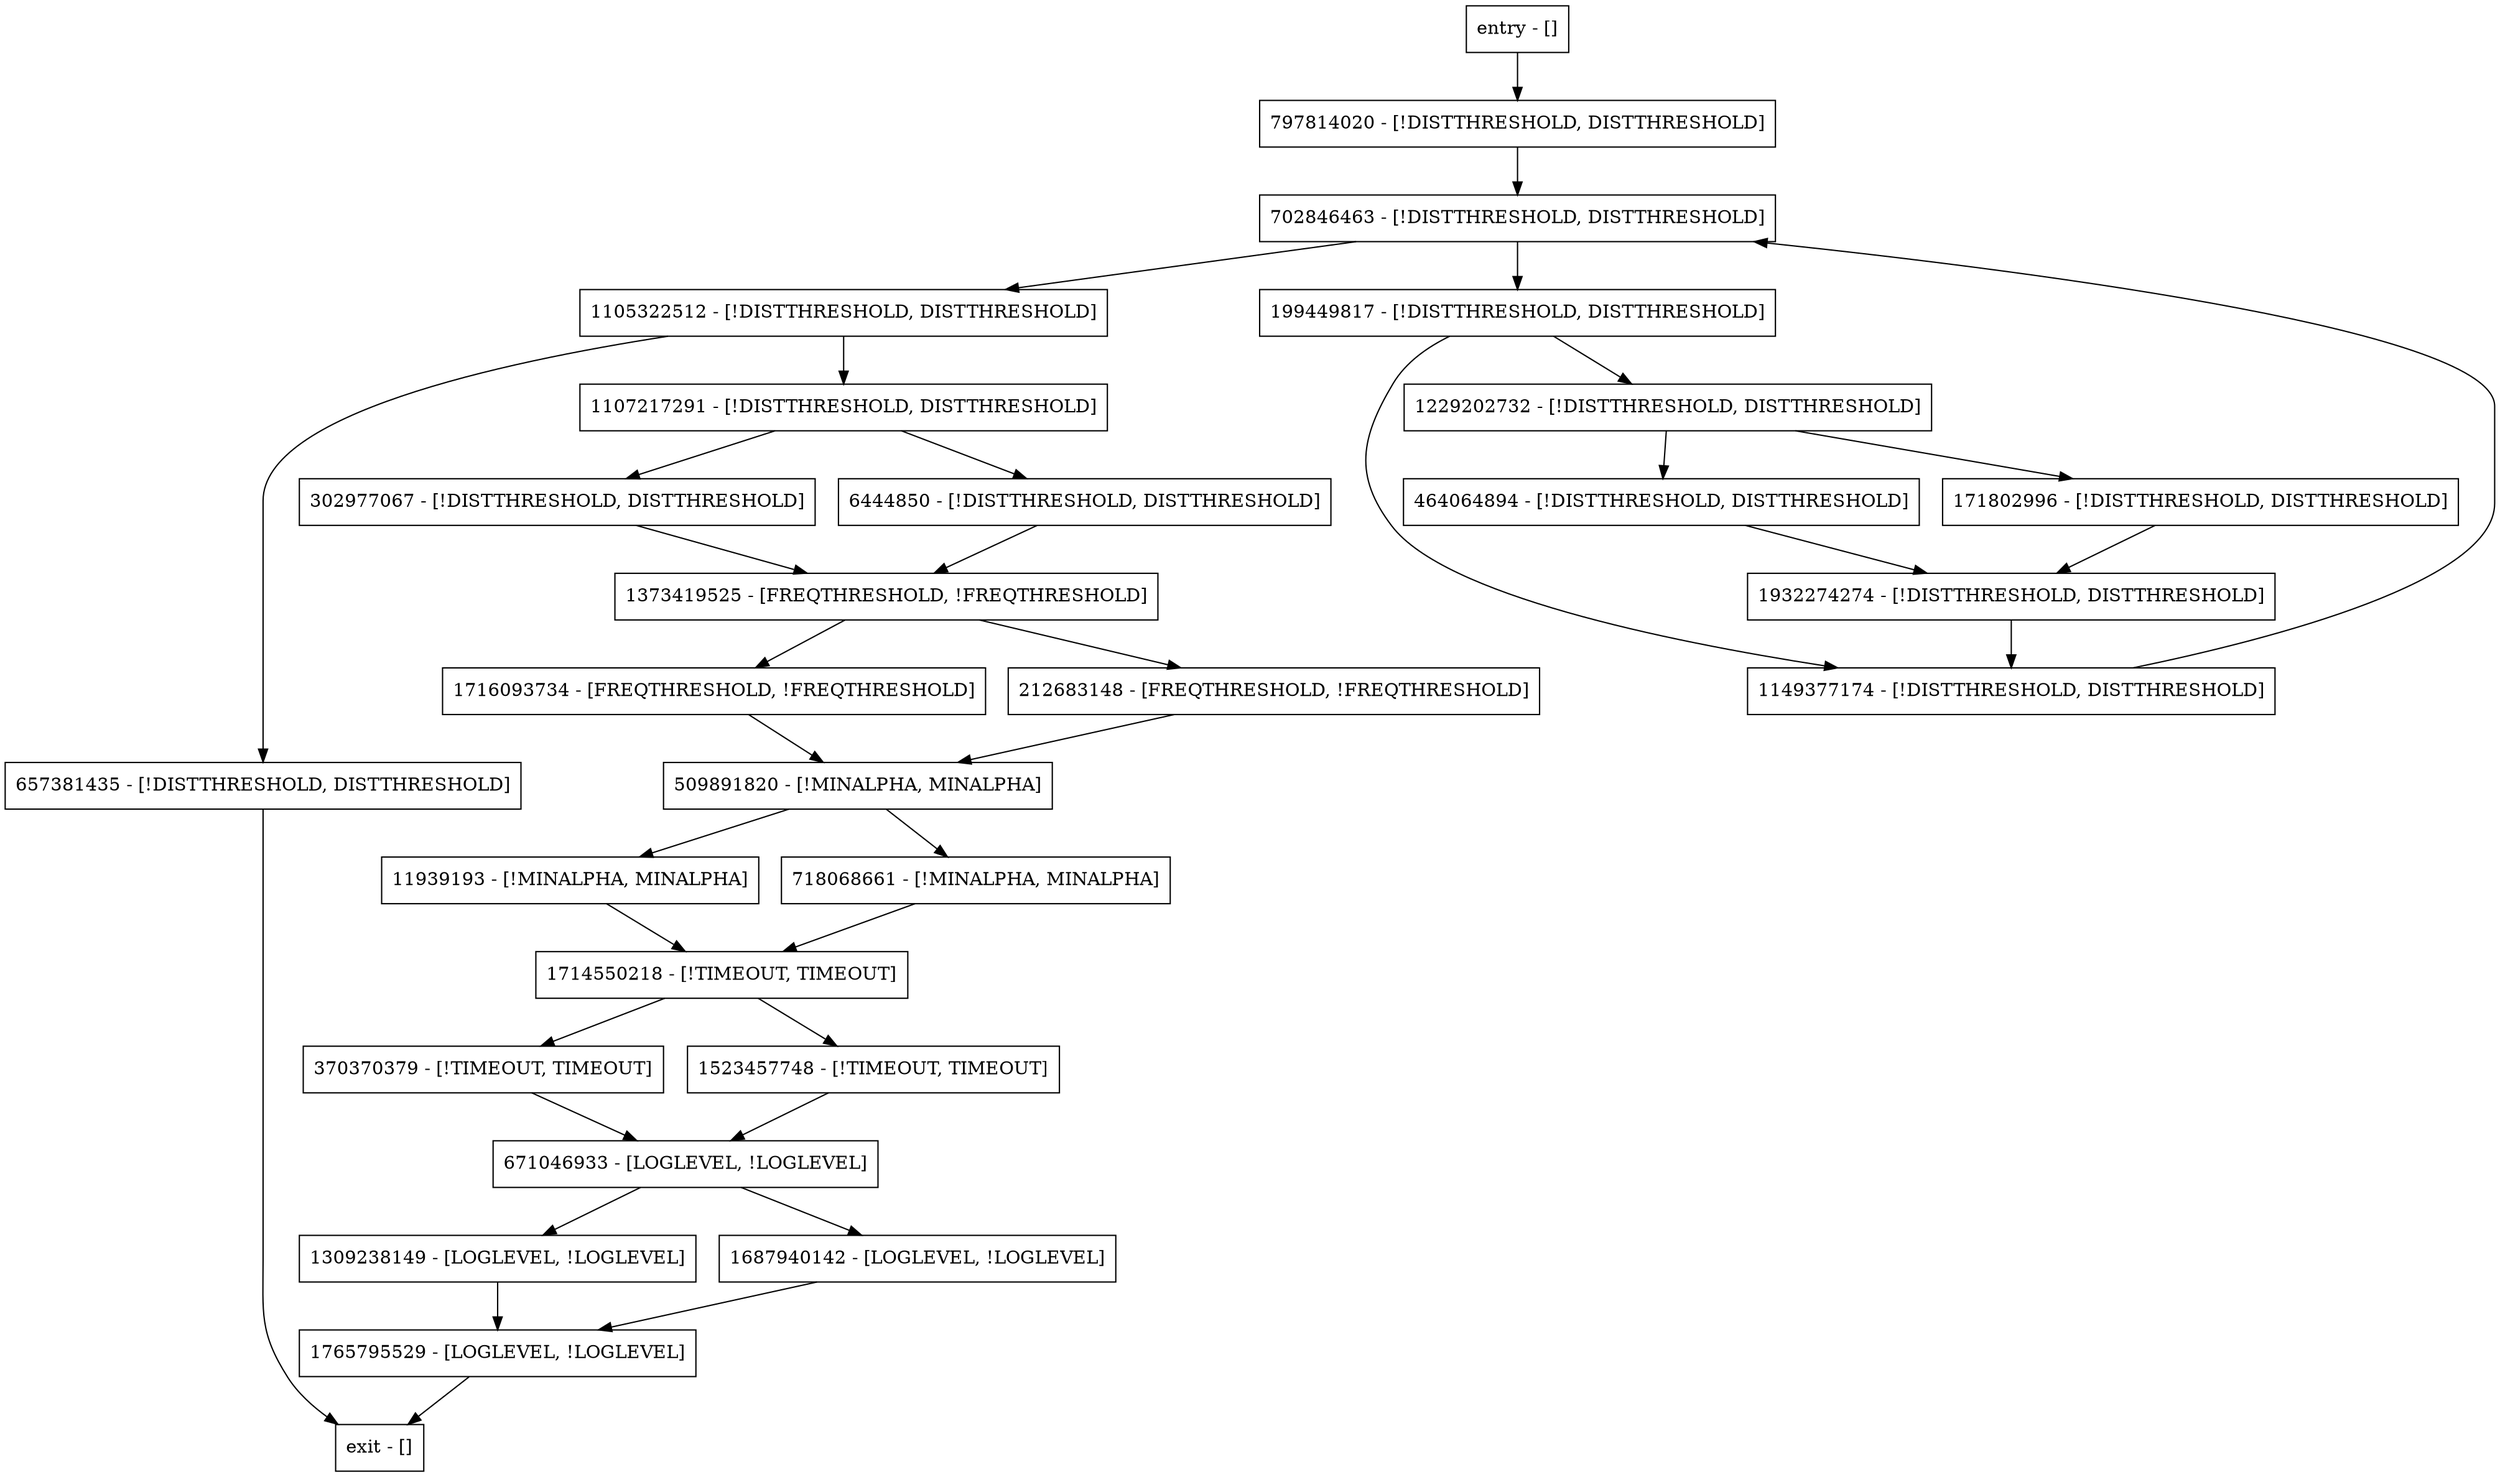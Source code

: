 digraph main {
node [shape=record];
1714550218 [label="1714550218 - [!TIMEOUT, TIMEOUT]"];
1105322512 [label="1105322512 - [!DISTTHRESHOLD, DISTTHRESHOLD]"];
370370379 [label="370370379 - [!TIMEOUT, TIMEOUT]"];
1716093734 [label="1716093734 - [FREQTHRESHOLD, !FREQTHRESHOLD]"];
1309238149 [label="1309238149 - [LOGLEVEL, !LOGLEVEL]"];
1149377174 [label="1149377174 - [!DISTTHRESHOLD, DISTTHRESHOLD]"];
1687940142 [label="1687940142 - [LOGLEVEL, !LOGLEVEL]"];
6444850 [label="6444850 - [!DISTTHRESHOLD, DISTTHRESHOLD]"];
509891820 [label="509891820 - [!MINALPHA, MINALPHA]"];
1523457748 [label="1523457748 - [!TIMEOUT, TIMEOUT]"];
702846463 [label="702846463 - [!DISTTHRESHOLD, DISTTHRESHOLD]"];
302977067 [label="302977067 - [!DISTTHRESHOLD, DISTTHRESHOLD]"];
1373419525 [label="1373419525 - [FREQTHRESHOLD, !FREQTHRESHOLD]"];
199449817 [label="199449817 - [!DISTTHRESHOLD, DISTTHRESHOLD]"];
1107217291 [label="1107217291 - [!DISTTHRESHOLD, DISTTHRESHOLD]"];
1765795529 [label="1765795529 - [LOGLEVEL, !LOGLEVEL]"];
797814020 [label="797814020 - [!DISTTHRESHOLD, DISTTHRESHOLD]"];
entry [label="entry - []"];
exit [label="exit - []"];
171802996 [label="171802996 - [!DISTTHRESHOLD, DISTTHRESHOLD]"];
1229202732 [label="1229202732 - [!DISTTHRESHOLD, DISTTHRESHOLD]"];
464064894 [label="464064894 - [!DISTTHRESHOLD, DISTTHRESHOLD]"];
11939193 [label="11939193 - [!MINALPHA, MINALPHA]"];
657381435 [label="657381435 - [!DISTTHRESHOLD, DISTTHRESHOLD]"];
212683148 [label="212683148 - [FREQTHRESHOLD, !FREQTHRESHOLD]"];
1932274274 [label="1932274274 - [!DISTTHRESHOLD, DISTTHRESHOLD]"];
671046933 [label="671046933 - [LOGLEVEL, !LOGLEVEL]"];
718068661 [label="718068661 - [!MINALPHA, MINALPHA]"];
entry;
exit;
1714550218 -> 370370379;
1714550218 -> 1523457748;
1105322512 -> 657381435;
1105322512 -> 1107217291;
370370379 -> 671046933;
1716093734 -> 509891820;
1309238149 -> 1765795529;
1149377174 -> 702846463;
1687940142 -> 1765795529;
6444850 -> 1373419525;
509891820 -> 11939193;
509891820 -> 718068661;
1523457748 -> 671046933;
702846463 -> 1105322512;
702846463 -> 199449817;
302977067 -> 1373419525;
1373419525 -> 212683148;
1373419525 -> 1716093734;
199449817 -> 1149377174;
199449817 -> 1229202732;
1107217291 -> 6444850;
1107217291 -> 302977067;
1765795529 -> exit;
797814020 -> 702846463;
entry -> 797814020;
171802996 -> 1932274274;
1229202732 -> 171802996;
1229202732 -> 464064894;
464064894 -> 1932274274;
11939193 -> 1714550218;
657381435 -> exit;
212683148 -> 509891820;
1932274274 -> 1149377174;
671046933 -> 1687940142;
671046933 -> 1309238149;
718068661 -> 1714550218;
}
